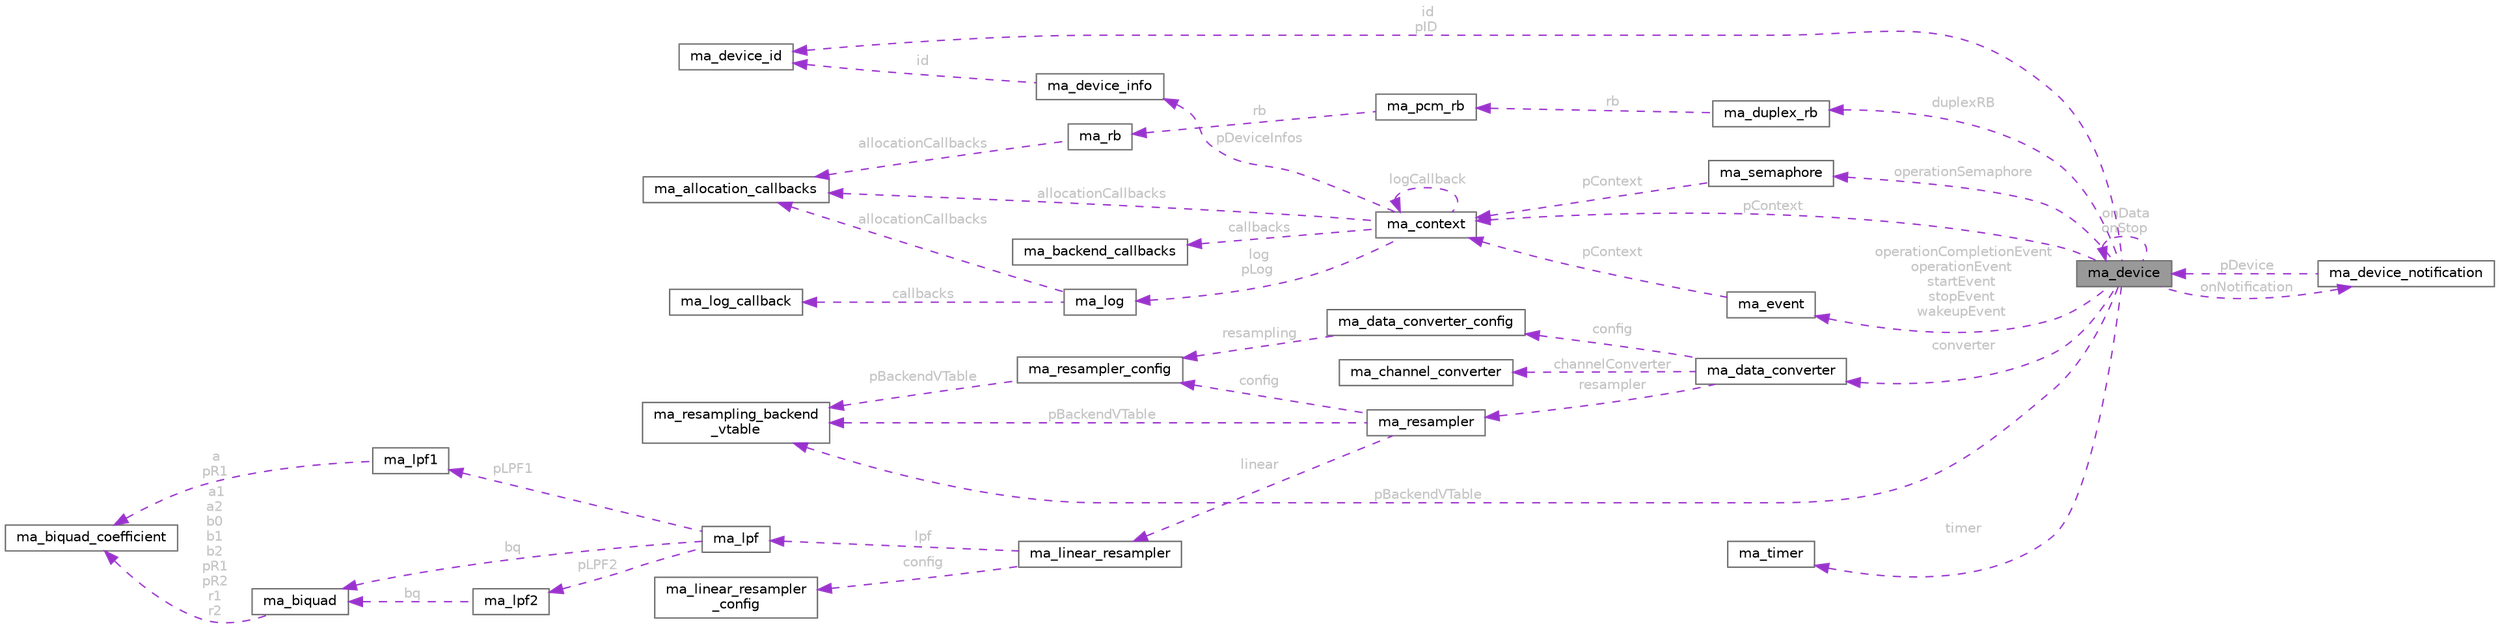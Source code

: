 digraph "ma_device"
{
 // LATEX_PDF_SIZE
  bgcolor="transparent";
  edge [fontname=Helvetica,fontsize=10,labelfontname=Helvetica,labelfontsize=10];
  node [fontname=Helvetica,fontsize=10,shape=box,height=0.2,width=0.4];
  rankdir="LR";
  Node1 [id="Node000001",label="ma_device",height=0.2,width=0.4,color="gray40", fillcolor="grey60", style="filled", fontcolor="black",tooltip=" "];
  Node2 -> Node1 [id="edge81_Node000001_Node000002",dir="back",color="darkorchid3",style="dashed",tooltip=" ",label=" pContext",fontcolor="grey" ];
  Node2 [id="Node000002",label="ma_context",height=0.2,width=0.4,color="gray40", fillcolor="white", style="filled",URL="$structma__context.html",tooltip=" "];
  Node3 -> Node2 [id="edge82_Node000002_Node000003",dir="back",color="darkorchid3",style="dashed",tooltip=" ",label=" callbacks",fontcolor="grey" ];
  Node3 [id="Node000003",label="ma_backend_callbacks",height=0.2,width=0.4,color="gray40", fillcolor="white", style="filled",URL="$structma__backend__callbacks.html",tooltip=" "];
  Node4 -> Node2 [id="edge83_Node000002_Node000004",dir="back",color="darkorchid3",style="dashed",tooltip=" ",label=" log\npLog",fontcolor="grey" ];
  Node4 [id="Node000004",label="ma_log",height=0.2,width=0.4,color="gray40", fillcolor="white", style="filled",URL="$structma__log.html",tooltip=" "];
  Node5 -> Node4 [id="edge84_Node000004_Node000005",dir="back",color="darkorchid3",style="dashed",tooltip=" ",label=" callbacks",fontcolor="grey" ];
  Node5 [id="Node000005",label="ma_log_callback",height=0.2,width=0.4,color="gray40", fillcolor="white", style="filled",URL="$structma__log__callback.html",tooltip=" "];
  Node6 -> Node4 [id="edge85_Node000004_Node000006",dir="back",color="darkorchid3",style="dashed",tooltip=" ",label=" allocationCallbacks",fontcolor="grey" ];
  Node6 [id="Node000006",label="ma_allocation_callbacks",height=0.2,width=0.4,color="gray40", fillcolor="white", style="filled",URL="$structma__allocation__callbacks.html",tooltip=" "];
  Node6 -> Node2 [id="edge86_Node000002_Node000006",dir="back",color="darkorchid3",style="dashed",tooltip=" ",label=" allocationCallbacks",fontcolor="grey" ];
  Node7 -> Node2 [id="edge87_Node000002_Node000007",dir="back",color="darkorchid3",style="dashed",tooltip=" ",label=" pDeviceInfos",fontcolor="grey" ];
  Node7 [id="Node000007",label="ma_device_info",height=0.2,width=0.4,color="gray40", fillcolor="white", style="filled",URL="$structma__device__info.html",tooltip=" "];
  Node8 -> Node7 [id="edge88_Node000007_Node000008",dir="back",color="darkorchid3",style="dashed",tooltip=" ",label=" id",fontcolor="grey" ];
  Node8 [id="Node000008",label="ma_device_id",height=0.2,width=0.4,color="gray40", fillcolor="white", style="filled",URL="$unionma__device__id.html",tooltip=" "];
  Node2 -> Node2 [id="edge89_Node000002_Node000002",dir="back",color="darkorchid3",style="dashed",tooltip=" ",label=" logCallback",fontcolor="grey" ];
  Node1 -> Node1 [id="edge90_Node000001_Node000001",dir="back",color="darkorchid3",style="dashed",tooltip=" ",label=" onData\nonStop",fontcolor="grey" ];
  Node9 -> Node1 [id="edge91_Node000001_Node000009",dir="back",color="darkorchid3",style="dashed",tooltip=" ",label=" onNotification",fontcolor="grey" ];
  Node9 [id="Node000009",label="ma_device_notification",height=0.2,width=0.4,color="gray40", fillcolor="white", style="filled",URL="$structma__device__notification.html",tooltip=" "];
  Node1 -> Node9 [id="edge92_Node000009_Node000001",dir="back",color="darkorchid3",style="dashed",tooltip=" ",label=" pDevice",fontcolor="grey" ];
  Node10 -> Node1 [id="edge93_Node000001_Node000010",dir="back",color="darkorchid3",style="dashed",tooltip=" ",label=" operationCompletionEvent\noperationEvent\nstartEvent\nstopEvent\nwakeupEvent",fontcolor="grey" ];
  Node10 [id="Node000010",label="ma_event",height=0.2,width=0.4,color="gray40", fillcolor="white", style="filled",URL="$structma__event.html",tooltip=" "];
  Node2 -> Node10 [id="edge94_Node000010_Node000002",dir="back",color="darkorchid3",style="dashed",tooltip=" ",label=" pContext",fontcolor="grey" ];
  Node11 -> Node1 [id="edge95_Node000001_Node000011",dir="back",color="darkorchid3",style="dashed",tooltip=" ",label=" duplexRB",fontcolor="grey" ];
  Node11 [id="Node000011",label="ma_duplex_rb",height=0.2,width=0.4,color="gray40", fillcolor="white", style="filled",URL="$structma__duplex__rb.html",tooltip=" "];
  Node12 -> Node11 [id="edge96_Node000011_Node000012",dir="back",color="darkorchid3",style="dashed",tooltip=" ",label=" rb",fontcolor="grey" ];
  Node12 [id="Node000012",label="ma_pcm_rb",height=0.2,width=0.4,color="gray40", fillcolor="white", style="filled",URL="$structma__pcm__rb.html",tooltip=" "];
  Node13 -> Node12 [id="edge97_Node000012_Node000013",dir="back",color="darkorchid3",style="dashed",tooltip=" ",label=" rb",fontcolor="grey" ];
  Node13 [id="Node000013",label="ma_rb",height=0.2,width=0.4,color="gray40", fillcolor="white", style="filled",URL="$structma__rb.html",tooltip=" "];
  Node6 -> Node13 [id="edge98_Node000013_Node000006",dir="back",color="darkorchid3",style="dashed",tooltip=" ",label=" allocationCallbacks",fontcolor="grey" ];
  Node14 -> Node1 [id="edge99_Node000001_Node000014",dir="back",color="darkorchid3",style="dashed",tooltip=" ",label=" pBackendVTable",fontcolor="grey" ];
  Node14 [id="Node000014",label="ma_resampling_backend\l_vtable",height=0.2,width=0.4,color="gray40", fillcolor="white", style="filled",URL="$structma__resampling__backend__vtable.html",tooltip=" "];
  Node8 -> Node1 [id="edge100_Node000001_Node000008",dir="back",color="darkorchid3",style="dashed",tooltip=" ",label=" id\npID",fontcolor="grey" ];
  Node15 -> Node1 [id="edge101_Node000001_Node000015",dir="back",color="darkorchid3",style="dashed",tooltip=" ",label=" converter",fontcolor="grey" ];
  Node15 [id="Node000015",label="ma_data_converter",height=0.2,width=0.4,color="gray40", fillcolor="white", style="filled",URL="$structma__data__converter.html",tooltip=" "];
  Node16 -> Node15 [id="edge102_Node000015_Node000016",dir="back",color="darkorchid3",style="dashed",tooltip=" ",label=" channelConverter",fontcolor="grey" ];
  Node16 [id="Node000016",label="ma_channel_converter",height=0.2,width=0.4,color="gray40", fillcolor="white", style="filled",URL="$structma__channel__converter.html",tooltip=" "];
  Node17 -> Node15 [id="edge103_Node000015_Node000017",dir="back",color="darkorchid3",style="dashed",tooltip=" ",label=" resampler",fontcolor="grey" ];
  Node17 [id="Node000017",label="ma_resampler",height=0.2,width=0.4,color="gray40", fillcolor="white", style="filled",URL="$structma__resampler.html",tooltip=" "];
  Node14 -> Node17 [id="edge104_Node000017_Node000014",dir="back",color="darkorchid3",style="dashed",tooltip=" ",label=" pBackendVTable",fontcolor="grey" ];
  Node18 -> Node17 [id="edge105_Node000017_Node000018",dir="back",color="darkorchid3",style="dashed",tooltip=" ",label=" linear",fontcolor="grey" ];
  Node18 [id="Node000018",label="ma_linear_resampler",height=0.2,width=0.4,color="gray40", fillcolor="white", style="filled",URL="$structma__linear__resampler.html",tooltip=" "];
  Node19 -> Node18 [id="edge106_Node000018_Node000019",dir="back",color="darkorchid3",style="dashed",tooltip=" ",label=" config",fontcolor="grey" ];
  Node19 [id="Node000019",label="ma_linear_resampler\l_config",height=0.2,width=0.4,color="gray40", fillcolor="white", style="filled",URL="$structma__linear__resampler__config.html",tooltip=" "];
  Node20 -> Node18 [id="edge107_Node000018_Node000020",dir="back",color="darkorchid3",style="dashed",tooltip=" ",label=" lpf",fontcolor="grey" ];
  Node20 [id="Node000020",label="ma_lpf",height=0.2,width=0.4,color="gray40", fillcolor="white", style="filled",URL="$structma__lpf.html",tooltip=" "];
  Node21 -> Node20 [id="edge108_Node000020_Node000021",dir="back",color="darkorchid3",style="dashed",tooltip=" ",label=" pLPF1",fontcolor="grey" ];
  Node21 [id="Node000021",label="ma_lpf1",height=0.2,width=0.4,color="gray40", fillcolor="white", style="filled",URL="$structma__lpf1.html",tooltip=" "];
  Node22 -> Node21 [id="edge109_Node000021_Node000022",dir="back",color="darkorchid3",style="dashed",tooltip=" ",label=" a\npR1",fontcolor="grey" ];
  Node22 [id="Node000022",label="ma_biquad_coefficient",height=0.2,width=0.4,color="gray40", fillcolor="white", style="filled",URL="$unionma__biquad__coefficient.html",tooltip=" "];
  Node23 -> Node20 [id="edge110_Node000020_Node000023",dir="back",color="darkorchid3",style="dashed",tooltip=" ",label=" pLPF2",fontcolor="grey" ];
  Node23 [id="Node000023",label="ma_lpf2",height=0.2,width=0.4,color="gray40", fillcolor="white", style="filled",URL="$structma__lpf2.html",tooltip=" "];
  Node24 -> Node23 [id="edge111_Node000023_Node000024",dir="back",color="darkorchid3",style="dashed",tooltip=" ",label=" bq",fontcolor="grey" ];
  Node24 [id="Node000024",label="ma_biquad",height=0.2,width=0.4,color="gray40", fillcolor="white", style="filled",URL="$structma__biquad.html",tooltip=" "];
  Node22 -> Node24 [id="edge112_Node000024_Node000022",dir="back",color="darkorchid3",style="dashed",tooltip=" ",label=" a1\na2\nb0\nb1\nb2\npR1\npR2\nr1\nr2",fontcolor="grey" ];
  Node24 -> Node20 [id="edge113_Node000020_Node000024",dir="back",color="darkorchid3",style="dashed",tooltip=" ",label=" bq",fontcolor="grey" ];
  Node25 -> Node17 [id="edge114_Node000017_Node000025",dir="back",color="darkorchid3",style="dashed",tooltip=" ",label=" config",fontcolor="grey" ];
  Node25 [id="Node000025",label="ma_resampler_config",height=0.2,width=0.4,color="gray40", fillcolor="white", style="filled",URL="$structma__resampler__config.html",tooltip=" "];
  Node14 -> Node25 [id="edge115_Node000025_Node000014",dir="back",color="darkorchid3",style="dashed",tooltip=" ",label=" pBackendVTable",fontcolor="grey" ];
  Node26 -> Node15 [id="edge116_Node000015_Node000026",dir="back",color="darkorchid3",style="dashed",tooltip=" ",label=" config",fontcolor="grey" ];
  Node26 [id="Node000026",label="ma_data_converter_config",height=0.2,width=0.4,color="gray40", fillcolor="white", style="filled",URL="$structma__data__converter__config.html",tooltip=" "];
  Node25 -> Node26 [id="edge117_Node000026_Node000025",dir="back",color="darkorchid3",style="dashed",tooltip=" ",label=" resampling",fontcolor="grey" ];
  Node27 -> Node1 [id="edge118_Node000001_Node000027",dir="back",color="darkorchid3",style="dashed",tooltip=" ",label=" operationSemaphore",fontcolor="grey" ];
  Node27 [id="Node000027",label="ma_semaphore",height=0.2,width=0.4,color="gray40", fillcolor="white", style="filled",URL="$structma__semaphore.html",tooltip=" "];
  Node2 -> Node27 [id="edge119_Node000027_Node000002",dir="back",color="darkorchid3",style="dashed",tooltip=" ",label=" pContext",fontcolor="grey" ];
  Node28 -> Node1 [id="edge120_Node000001_Node000028",dir="back",color="darkorchid3",style="dashed",tooltip=" ",label=" timer",fontcolor="grey" ];
  Node28 [id="Node000028",label="ma_timer",height=0.2,width=0.4,color="gray40", fillcolor="white", style="filled",URL="$unionma__timer.html",tooltip=" "];
}
